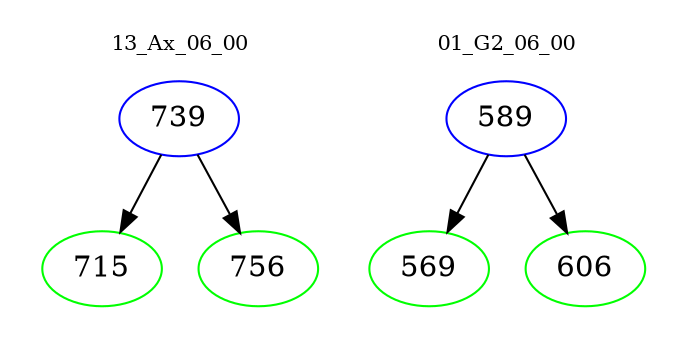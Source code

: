 digraph{
subgraph cluster_0 {
color = white
label = "13_Ax_06_00";
fontsize=10;
T0_739 [label="739", color="blue"]
T0_739 -> T0_715 [color="black"]
T0_715 [label="715", color="green"]
T0_739 -> T0_756 [color="black"]
T0_756 [label="756", color="green"]
}
subgraph cluster_1 {
color = white
label = "01_G2_06_00";
fontsize=10;
T1_589 [label="589", color="blue"]
T1_589 -> T1_569 [color="black"]
T1_569 [label="569", color="green"]
T1_589 -> T1_606 [color="black"]
T1_606 [label="606", color="green"]
}
}

